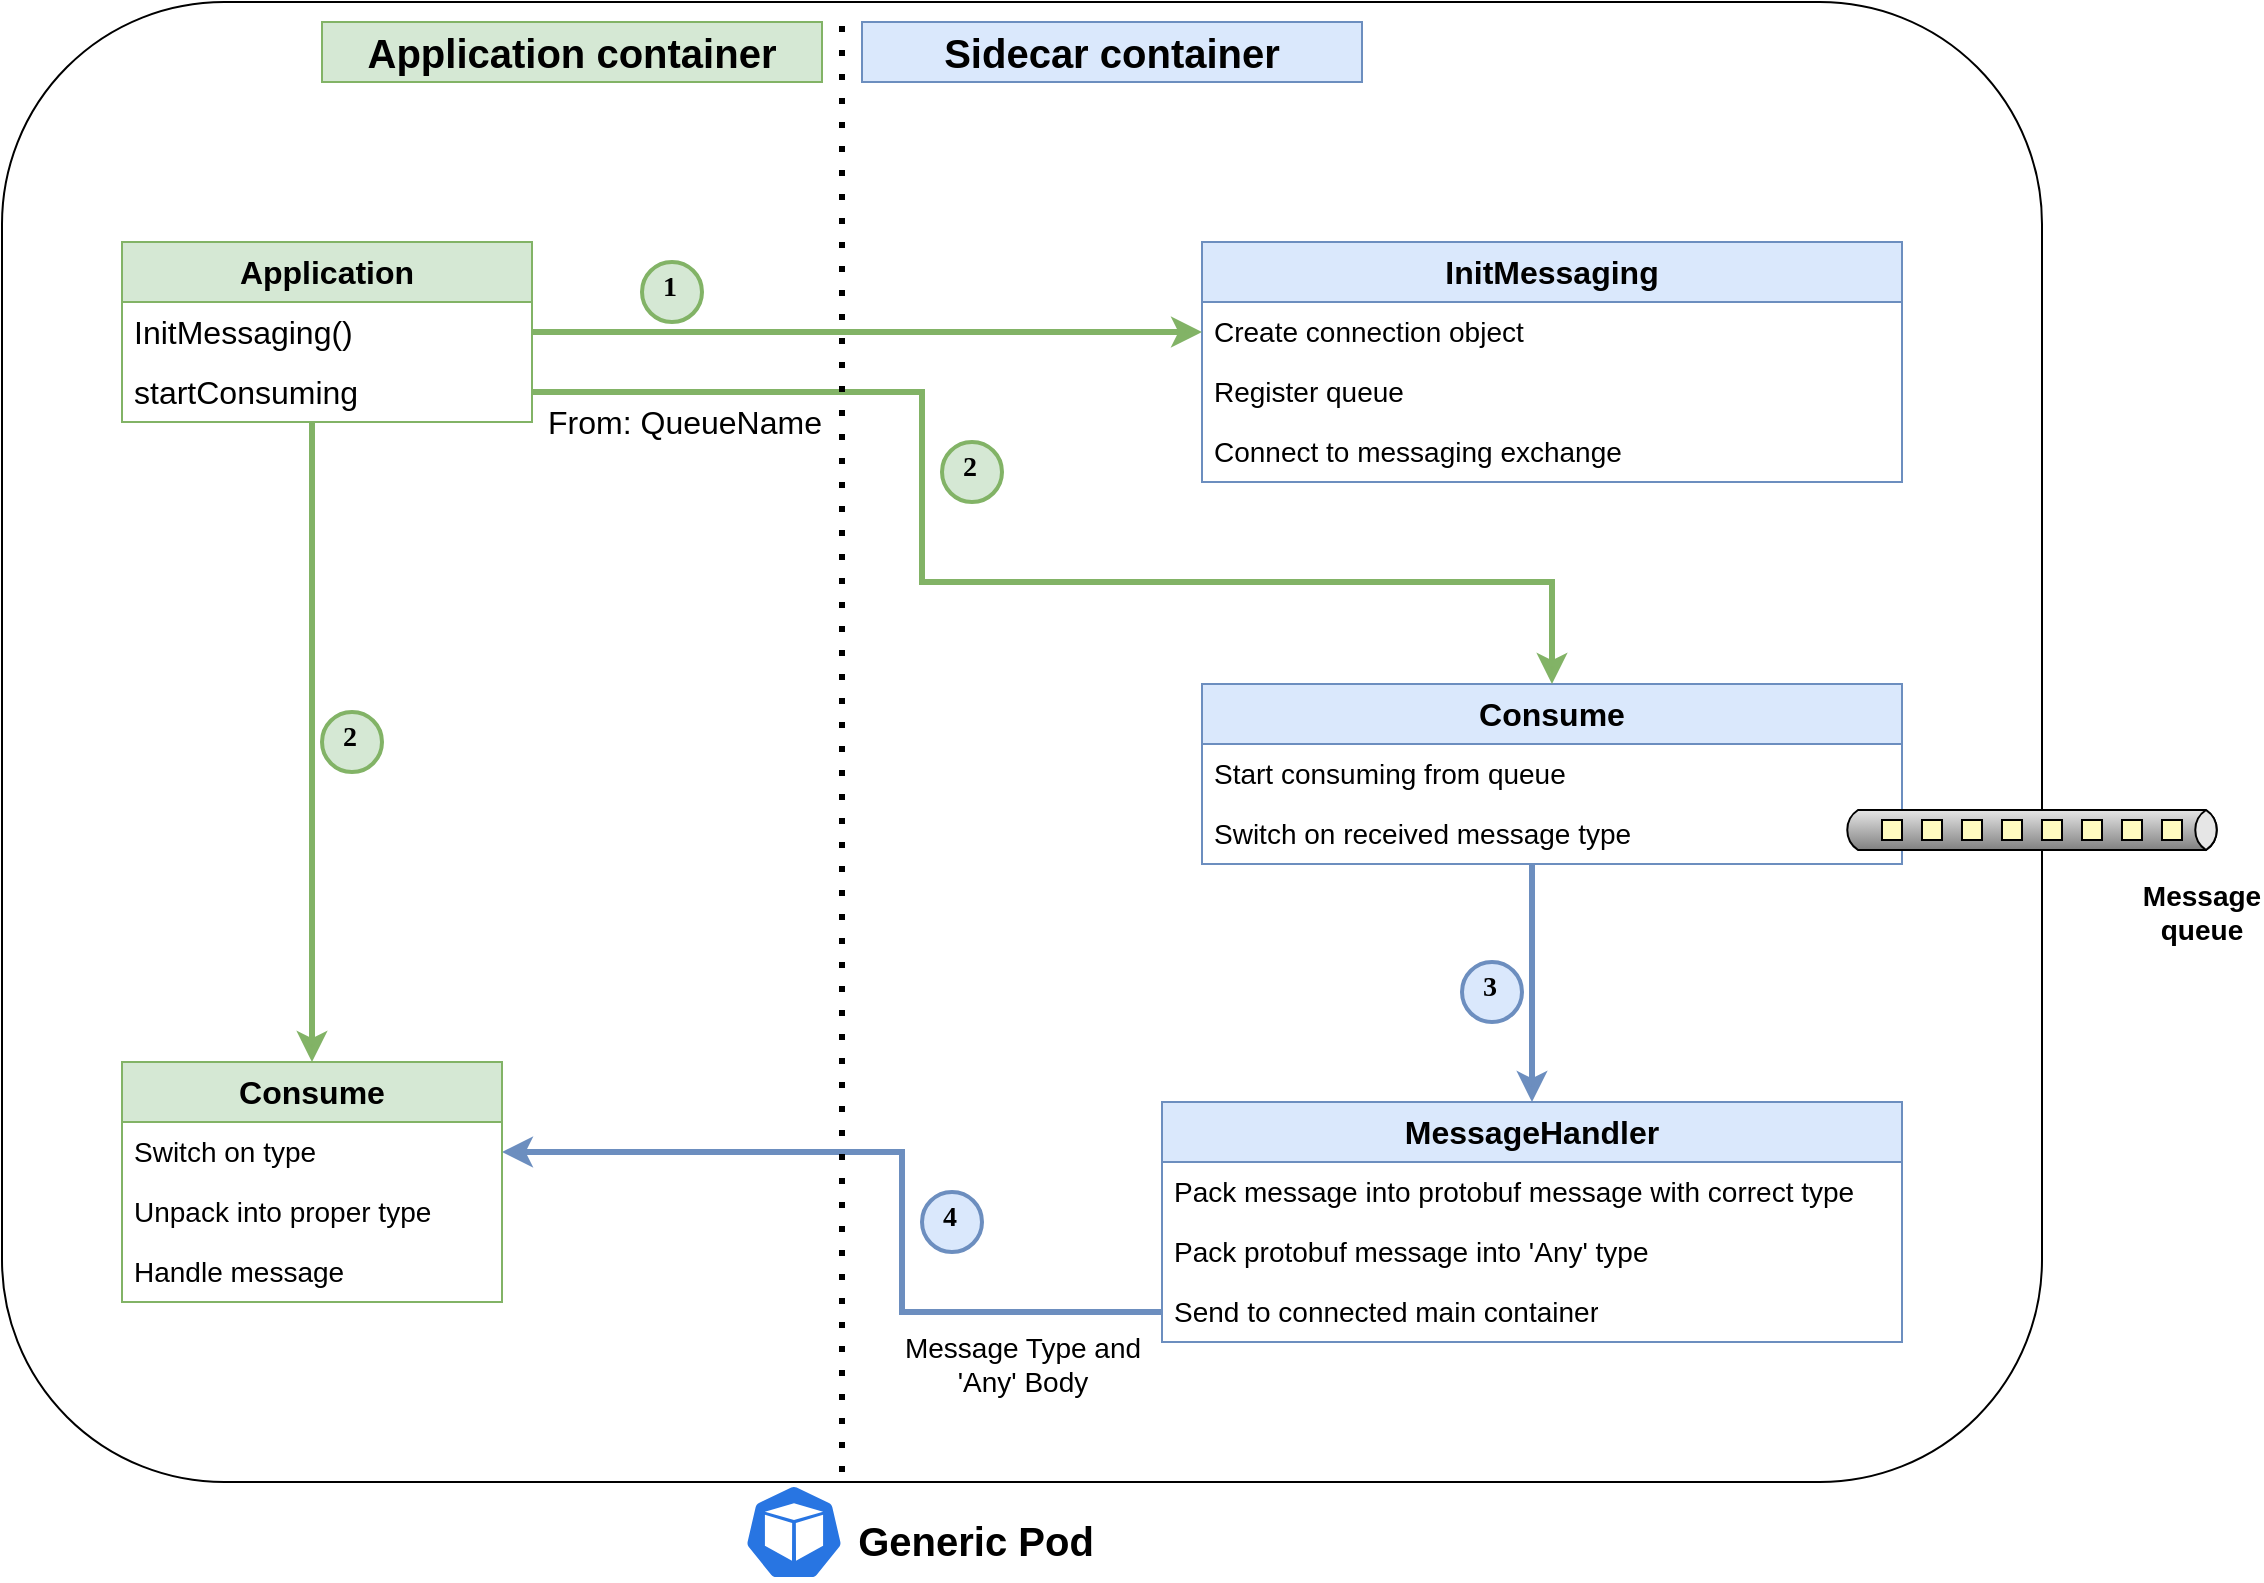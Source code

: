 <mxfile version="21.6.1" type="device">
  <diagram name="Page-1" id="0fY4fIKSZo-GE6OCrPNR">
    <mxGraphModel dx="1120" dy="855" grid="1" gridSize="10" guides="1" tooltips="1" connect="1" arrows="1" fold="1" page="1" pageScale="1" pageWidth="1169" pageHeight="827" math="0" shadow="0">
      <root>
        <mxCell id="0" />
        <mxCell id="1" parent="0" />
        <mxCell id="vn9ZUetdtOLam17VPIby-39" value="" style="rounded=1;whiteSpace=wrap;html=1;" parent="1" vertex="1">
          <mxGeometry x="10" width="1020" height="740" as="geometry" />
        </mxCell>
        <mxCell id="vn9ZUetdtOLam17VPIby-8" value="&lt;b style=&quot;border-color: var(--border-color); font-size: 16px;&quot;&gt;Application&lt;br&gt;&lt;/b&gt;" style="swimlane;fontStyle=0;childLayout=stackLayout;horizontal=1;startSize=30;horizontalStack=0;resizeParent=1;resizeParentMax=0;resizeLast=0;collapsible=1;marginBottom=0;whiteSpace=wrap;html=1;fontSize=16;fillColor=#d5e8d4;strokeColor=#82b366;" parent="1" vertex="1">
          <mxGeometry x="70" y="120" width="205" height="90" as="geometry">
            <mxRectangle x="370" y="354" width="140" height="30" as="alternateBounds" />
          </mxGeometry>
        </mxCell>
        <mxCell id="vn9ZUetdtOLam17VPIby-9" value="InitMessaging()" style="text;strokeColor=none;fillColor=none;align=left;verticalAlign=middle;spacingLeft=4;spacingRight=4;overflow=hidden;points=[[0,0.5],[1,0.5]];portConstraint=eastwest;rotatable=0;whiteSpace=wrap;html=1;fontSize=16;" parent="vn9ZUetdtOLam17VPIby-8" vertex="1">
          <mxGeometry y="30" width="205" height="30" as="geometry" />
        </mxCell>
        <mxCell id="vn9ZUetdtOLam17VPIby-10" value="startConsuming" style="text;strokeColor=none;fillColor=none;align=left;verticalAlign=middle;spacingLeft=4;spacingRight=4;overflow=hidden;points=[[0,0.5],[1,0.5]];portConstraint=eastwest;rotatable=0;whiteSpace=wrap;html=1;fontSize=16;" parent="vn9ZUetdtOLam17VPIby-8" vertex="1">
          <mxGeometry y="60" width="205" height="30" as="geometry" />
        </mxCell>
        <mxCell id="vn9ZUetdtOLam17VPIby-12" value="&lt;b&gt;&lt;font style=&quot;font-size: 16px;&quot;&gt;InitMessaging&lt;/font&gt;&lt;/b&gt;" style="swimlane;fontStyle=0;childLayout=stackLayout;horizontal=1;startSize=30;horizontalStack=0;resizeParent=1;resizeParentMax=0;resizeLast=0;collapsible=1;marginBottom=0;whiteSpace=wrap;html=1;fillColor=#dae8fc;strokeColor=#6c8ebf;" parent="1" vertex="1">
          <mxGeometry x="610" y="120" width="350" height="120" as="geometry" />
        </mxCell>
        <mxCell id="vn9ZUetdtOLam17VPIby-13" value="Create connection object" style="text;strokeColor=none;fillColor=none;align=left;verticalAlign=middle;spacingLeft=4;spacingRight=4;overflow=hidden;points=[[0,0.5],[1,0.5]];portConstraint=eastwest;rotatable=0;whiteSpace=wrap;html=1;fontSize=14;" parent="vn9ZUetdtOLam17VPIby-12" vertex="1">
          <mxGeometry y="30" width="350" height="30" as="geometry" />
        </mxCell>
        <mxCell id="vn9ZUetdtOLam17VPIby-14" value="Register queue" style="text;strokeColor=none;fillColor=none;align=left;verticalAlign=middle;spacingLeft=4;spacingRight=4;overflow=hidden;points=[[0,0.5],[1,0.5]];portConstraint=eastwest;rotatable=0;whiteSpace=wrap;html=1;fontSize=14;" parent="vn9ZUetdtOLam17VPIby-12" vertex="1">
          <mxGeometry y="60" width="350" height="30" as="geometry" />
        </mxCell>
        <mxCell id="vn9ZUetdtOLam17VPIby-15" value="Connect to messaging exchange" style="text;strokeColor=none;fillColor=none;align=left;verticalAlign=middle;spacingLeft=4;spacingRight=4;overflow=hidden;points=[[0,0.5],[1,0.5]];portConstraint=eastwest;rotatable=0;whiteSpace=wrap;html=1;fontSize=14;" parent="vn9ZUetdtOLam17VPIby-12" vertex="1">
          <mxGeometry y="90" width="350" height="30" as="geometry" />
        </mxCell>
        <mxCell id="vn9ZUetdtOLam17VPIby-16" style="edgeStyle=orthogonalEdgeStyle;rounded=0;orthogonalLoop=1;jettySize=auto;html=1;fillColor=#d5e8d4;strokeColor=#82b366;strokeWidth=3;" parent="1" source="vn9ZUetdtOLam17VPIby-9" target="vn9ZUetdtOLam17VPIby-13" edge="1">
          <mxGeometry relative="1" as="geometry" />
        </mxCell>
        <mxCell id="vn9ZUetdtOLam17VPIby-17" value="&lt;b style=&quot;border-color: var(--border-color); font-size: 16px;&quot;&gt;Consume&lt;/b&gt;" style="swimlane;fontStyle=0;childLayout=stackLayout;horizontal=1;startSize=30;horizontalStack=0;resizeParent=1;resizeParentMax=0;resizeLast=0;collapsible=1;marginBottom=0;whiteSpace=wrap;html=1;fillColor=#dae8fc;strokeColor=#6c8ebf;" parent="1" vertex="1">
          <mxGeometry x="610" y="341" width="350" height="90" as="geometry" />
        </mxCell>
        <mxCell id="vn9ZUetdtOLam17VPIby-18" value="Start consuming from queue" style="text;strokeColor=none;fillColor=none;align=left;verticalAlign=middle;spacingLeft=4;spacingRight=4;overflow=hidden;points=[[0,0.5],[1,0.5]];portConstraint=eastwest;rotatable=0;whiteSpace=wrap;html=1;fontSize=14;" parent="vn9ZUetdtOLam17VPIby-17" vertex="1">
          <mxGeometry y="30" width="350" height="30" as="geometry" />
        </mxCell>
        <mxCell id="vn9ZUetdtOLam17VPIby-19" value="Switch on received message type" style="text;strokeColor=none;fillColor=none;align=left;verticalAlign=middle;spacingLeft=4;spacingRight=4;overflow=hidden;points=[[0,0.5],[1,0.5]];portConstraint=eastwest;rotatable=0;whiteSpace=wrap;html=1;fontSize=14;" parent="vn9ZUetdtOLam17VPIby-17" vertex="1">
          <mxGeometry y="60" width="350" height="30" as="geometry" />
        </mxCell>
        <mxCell id="vn9ZUetdtOLam17VPIby-21" style="edgeStyle=orthogonalEdgeStyle;rounded=0;orthogonalLoop=1;jettySize=auto;html=1;strokeWidth=3;fillColor=#d5e8d4;strokeColor=#82b366;" parent="1" source="vn9ZUetdtOLam17VPIby-10" target="vn9ZUetdtOLam17VPIby-17" edge="1">
          <mxGeometry relative="1" as="geometry">
            <Array as="points">
              <mxPoint x="470" y="195" />
              <mxPoint x="470" y="290" />
              <mxPoint x="785" y="290" />
            </Array>
          </mxGeometry>
        </mxCell>
        <mxCell id="vn9ZUetdtOLam17VPIby-22" value="&lt;font style=&quot;font-size: 16px;&quot;&gt;From: QueueName&lt;/font&gt;" style="edgeLabel;html=1;align=center;verticalAlign=middle;resizable=0;points=[];" parent="vn9ZUetdtOLam17VPIby-21" vertex="1" connectable="0">
          <mxGeometry x="0.296" relative="1" as="geometry">
            <mxPoint x="-254" y="-80" as="offset" />
          </mxGeometry>
        </mxCell>
        <mxCell id="vn9ZUetdtOLam17VPIby-25" value="&lt;b style=&quot;border-color: var(--border-color); font-size: 16px;&quot;&gt;MessageHandler&lt;/b&gt;" style="swimlane;fontStyle=0;childLayout=stackLayout;horizontal=1;startSize=30;horizontalStack=0;resizeParent=1;resizeParentMax=0;resizeLast=0;collapsible=1;marginBottom=0;whiteSpace=wrap;html=1;fillColor=#dae8fc;strokeColor=#6c8ebf;" parent="1" vertex="1">
          <mxGeometry x="590" y="550" width="370" height="120" as="geometry" />
        </mxCell>
        <mxCell id="vn9ZUetdtOLam17VPIby-54" value="Pack message into protobuf message with correct type" style="text;strokeColor=none;fillColor=none;align=left;verticalAlign=middle;spacingLeft=4;spacingRight=4;overflow=hidden;points=[[0,0.5],[1,0.5]];portConstraint=eastwest;rotatable=0;whiteSpace=wrap;html=1;fontSize=14;" parent="vn9ZUetdtOLam17VPIby-25" vertex="1">
          <mxGeometry y="30" width="370" height="30" as="geometry" />
        </mxCell>
        <mxCell id="vn9ZUetdtOLam17VPIby-26" value="Pack protobuf message into &#39;Any&#39; type" style="text;strokeColor=none;fillColor=none;align=left;verticalAlign=middle;spacingLeft=4;spacingRight=4;overflow=hidden;points=[[0,0.5],[1,0.5]];portConstraint=eastwest;rotatable=0;whiteSpace=wrap;html=1;fontSize=14;" parent="vn9ZUetdtOLam17VPIby-25" vertex="1">
          <mxGeometry y="60" width="370" height="30" as="geometry" />
        </mxCell>
        <mxCell id="vn9ZUetdtOLam17VPIby-29" value="Send to connected main container" style="text;strokeColor=none;fillColor=none;align=left;verticalAlign=middle;spacingLeft=4;spacingRight=4;overflow=hidden;points=[[0,0.5],[1,0.5]];portConstraint=eastwest;rotatable=0;whiteSpace=wrap;html=1;fontSize=14;" parent="vn9ZUetdtOLam17VPIby-25" vertex="1">
          <mxGeometry y="90" width="370" height="30" as="geometry" />
        </mxCell>
        <mxCell id="vn9ZUetdtOLam17VPIby-23" style="edgeStyle=orthogonalEdgeStyle;rounded=0;orthogonalLoop=1;jettySize=auto;html=1;entryX=0.5;entryY=0;entryDx=0;entryDy=0;strokeWidth=3;fillColor=#dae8fc;strokeColor=#6c8ebf;" parent="1" source="vn9ZUetdtOLam17VPIby-19" target="vn9ZUetdtOLam17VPIby-25" edge="1">
          <mxGeometry relative="1" as="geometry">
            <mxPoint x="1185.71" y="415.0" as="targetPoint" />
            <Array as="points">
              <mxPoint x="775" y="450" />
              <mxPoint x="775" y="450" />
            </Array>
          </mxGeometry>
        </mxCell>
        <mxCell id="vn9ZUetdtOLam17VPIby-31" style="edgeStyle=orthogonalEdgeStyle;rounded=0;orthogonalLoop=1;jettySize=auto;html=1;entryX=1;entryY=0.5;entryDx=0;entryDy=0;exitX=0;exitY=0.5;exitDx=0;exitDy=0;fillColor=#dae8fc;strokeColor=#6c8ebf;strokeWidth=3;" parent="1" source="vn9ZUetdtOLam17VPIby-29" target="vn9ZUetdtOLam17VPIby-34" edge="1">
          <mxGeometry relative="1" as="geometry">
            <mxPoint x="250.0" y="375.0" as="targetPoint" />
            <Array as="points">
              <mxPoint x="460" y="655" />
              <mxPoint x="460" y="575" />
            </Array>
          </mxGeometry>
        </mxCell>
        <mxCell id="vn9ZUetdtOLam17VPIby-32" value="Message Type and &lt;br&gt;&#39;Any&#39; Body" style="edgeLabel;html=1;align=center;verticalAlign=middle;resizable=0;points=[];fontSize=14;" parent="vn9ZUetdtOLam17VPIby-31" vertex="1" connectable="0">
          <mxGeometry x="-0.094" y="2" relative="1" as="geometry">
            <mxPoint x="62" y="81" as="offset" />
          </mxGeometry>
        </mxCell>
        <mxCell id="vn9ZUetdtOLam17VPIby-33" value="&lt;b style=&quot;border-color: var(--border-color); font-size: 16px;&quot;&gt;Consume&lt;/b&gt;" style="swimlane;fontStyle=0;childLayout=stackLayout;horizontal=1;startSize=30;horizontalStack=0;resizeParent=1;resizeParentMax=0;resizeLast=0;collapsible=1;marginBottom=0;whiteSpace=wrap;html=1;fillColor=#d5e8d4;strokeColor=#82b366;" parent="1" vertex="1">
          <mxGeometry x="70" y="530" width="190" height="120" as="geometry">
            <mxRectangle x="370" y="354" width="140" height="30" as="alternateBounds" />
          </mxGeometry>
        </mxCell>
        <mxCell id="vn9ZUetdtOLam17VPIby-34" value="Switch on type" style="text;strokeColor=none;fillColor=none;align=left;verticalAlign=middle;spacingLeft=4;spacingRight=4;overflow=hidden;points=[[0,0.5],[1,0.5]];portConstraint=eastwest;rotatable=0;whiteSpace=wrap;html=1;fontSize=14;" parent="vn9ZUetdtOLam17VPIby-33" vertex="1">
          <mxGeometry y="30" width="190" height="30" as="geometry" />
        </mxCell>
        <mxCell id="vn9ZUetdtOLam17VPIby-35" value="Unpack into proper type" style="text;strokeColor=none;fillColor=none;align=left;verticalAlign=middle;spacingLeft=4;spacingRight=4;overflow=hidden;points=[[0,0.5],[1,0.5]];portConstraint=eastwest;rotatable=0;whiteSpace=wrap;html=1;fontSize=14;" parent="vn9ZUetdtOLam17VPIby-33" vertex="1">
          <mxGeometry y="60" width="190" height="30" as="geometry" />
        </mxCell>
        <mxCell id="vn9ZUetdtOLam17VPIby-36" value="Handle message" style="text;strokeColor=none;fillColor=none;align=left;verticalAlign=middle;spacingLeft=4;spacingRight=4;overflow=hidden;points=[[0,0.5],[1,0.5]];portConstraint=eastwest;rotatable=0;whiteSpace=wrap;html=1;fontSize=14;" parent="vn9ZUetdtOLam17VPIby-33" vertex="1">
          <mxGeometry y="90" width="190" height="30" as="geometry" />
        </mxCell>
        <mxCell id="vn9ZUetdtOLam17VPIby-38" value="" style="endArrow=none;dashed=1;html=1;dashPattern=1 3;strokeWidth=3;rounded=0;" parent="1" edge="1">
          <mxGeometry width="50" height="50" relative="1" as="geometry">
            <mxPoint x="430" y="735" as="sourcePoint" />
            <mxPoint x="430" y="5" as="targetPoint" />
          </mxGeometry>
        </mxCell>
        <mxCell id="vn9ZUetdtOLam17VPIby-41" value="&lt;b&gt;&lt;font style=&quot;font-size: 20px;&quot;&gt;Generic Pod&lt;/font&gt;&lt;/b&gt;" style="text;html=1;strokeColor=none;fillColor=none;align=center;verticalAlign=middle;whiteSpace=wrap;rounded=0;" parent="1" vertex="1">
          <mxGeometry x="427" y="754" width="140" height="30" as="geometry" />
        </mxCell>
        <mxCell id="vn9ZUetdtOLam17VPIby-42" value="&lt;b&gt;&lt;font style=&quot;font-size: 20px;&quot;&gt;Application container&lt;/font&gt;&lt;/b&gt;" style="text;html=1;strokeColor=#82b366;fillColor=#d5e8d4;align=center;verticalAlign=middle;whiteSpace=wrap;rounded=0;" parent="1" vertex="1">
          <mxGeometry x="170" y="10" width="250" height="30" as="geometry" />
        </mxCell>
        <mxCell id="vn9ZUetdtOLam17VPIby-43" value="&lt;b&gt;&lt;font style=&quot;font-size: 20px;&quot;&gt;Sidecar container&lt;/font&gt;&lt;/b&gt;" style="text;html=1;strokeColor=#6c8ebf;fillColor=#dae8fc;align=center;verticalAlign=middle;whiteSpace=wrap;rounded=0;" parent="1" vertex="1">
          <mxGeometry x="440" y="10" width="250" height="30" as="geometry" />
        </mxCell>
        <mxCell id="vn9ZUetdtOLam17VPIby-45" value="" style="strokeWidth=1;outlineConnect=0;dashed=0;align=center;html=1;fontSize=8;shape=mxgraph.eip.dataChannel;verticalLabelPosition=bottom;labelBackgroundColor=#ffffff;verticalAlign=top;" parent="1" vertex="1">
          <mxGeometry x="930" y="404" width="190" height="20" as="geometry" />
        </mxCell>
        <mxCell id="vn9ZUetdtOLam17VPIby-48" value="&lt;b&gt;&lt;font style=&quot;font-size: 14px;&quot;&gt;Message queue&lt;/font&gt;&lt;/b&gt;" style="text;html=1;strokeColor=none;fillColor=none;align=center;verticalAlign=middle;whiteSpace=wrap;rounded=0;" parent="1" vertex="1">
          <mxGeometry x="1080" y="440" width="60" height="30" as="geometry" />
        </mxCell>
        <mxCell id="vn9ZUetdtOLam17VPIby-52" style="edgeStyle=orthogonalEdgeStyle;rounded=0;orthogonalLoop=1;jettySize=auto;html=1;fillColor=#d5e8d4;strokeColor=#82b366;strokeWidth=3;" parent="1" source="vn9ZUetdtOLam17VPIby-10" target="vn9ZUetdtOLam17VPIby-33" edge="1">
          <mxGeometry relative="1" as="geometry">
            <Array as="points">
              <mxPoint x="165" y="290" />
              <mxPoint x="165" y="290" />
            </Array>
          </mxGeometry>
        </mxCell>
        <mxCell id="vn9ZUetdtOLam17VPIby-55" value="&lt;b&gt;1&lt;/b&gt;" style="ellipse;whiteSpace=wrap;html=1;aspect=fixed;strokeWidth=2;fontFamily=Tahoma;spacingBottom=4;spacingRight=2;strokeColor=#82b366;fontSize=14;fillColor=#d5e8d4;" parent="1" vertex="1">
          <mxGeometry x="330" y="130" width="30" height="30" as="geometry" />
        </mxCell>
        <mxCell id="vn9ZUetdtOLam17VPIby-56" value="" style="sketch=0;html=1;dashed=0;whitespace=wrap;fillColor=#2875E2;strokeColor=#ffffff;points=[[0.005,0.63,0],[0.1,0.2,0],[0.9,0.2,0],[0.5,0,0],[0.995,0.63,0],[0.72,0.99,0],[0.5,1,0],[0.28,0.99,0]];verticalLabelPosition=bottom;align=center;verticalAlign=top;shape=mxgraph.kubernetes.icon;prIcon=pod" parent="1" vertex="1">
          <mxGeometry x="381" y="741" width="50" height="48" as="geometry" />
        </mxCell>
        <mxCell id="vn9ZUetdtOLam17VPIby-59" value="&lt;b&gt;2&lt;/b&gt;" style="ellipse;whiteSpace=wrap;html=1;aspect=fixed;strokeWidth=2;fontFamily=Tahoma;spacingBottom=4;spacingRight=2;strokeColor=#82b366;fontSize=14;fillColor=#d5e8d4;" parent="1" vertex="1">
          <mxGeometry x="480" y="220" width="30" height="30" as="geometry" />
        </mxCell>
        <mxCell id="vn9ZUetdtOLam17VPIby-60" value="&lt;b&gt;3&lt;/b&gt;" style="ellipse;whiteSpace=wrap;html=1;aspect=fixed;strokeWidth=2;fontFamily=Tahoma;spacingBottom=4;spacingRight=2;strokeColor=#6c8ebf;fontSize=14;fillColor=#dae8fc;" parent="1" vertex="1">
          <mxGeometry x="740" y="480" width="30" height="30" as="geometry" />
        </mxCell>
        <mxCell id="vn9ZUetdtOLam17VPIby-61" value="&lt;b&gt;4&lt;/b&gt;" style="ellipse;whiteSpace=wrap;html=1;aspect=fixed;strokeWidth=2;fontFamily=Tahoma;spacingBottom=4;spacingRight=2;strokeColor=#6c8ebf;fontSize=14;fillColor=#dae8fc;" parent="1" vertex="1">
          <mxGeometry x="470" y="595" width="30" height="30" as="geometry" />
        </mxCell>
        <mxCell id="vn9ZUetdtOLam17VPIby-62" value="&lt;b&gt;2&lt;/b&gt;" style="ellipse;whiteSpace=wrap;html=1;aspect=fixed;strokeWidth=2;fontFamily=Tahoma;spacingBottom=4;spacingRight=2;strokeColor=#82b366;fontSize=14;fillColor=#d5e8d4;" parent="1" vertex="1">
          <mxGeometry x="170" y="355" width="30" height="30" as="geometry" />
        </mxCell>
      </root>
    </mxGraphModel>
  </diagram>
</mxfile>
